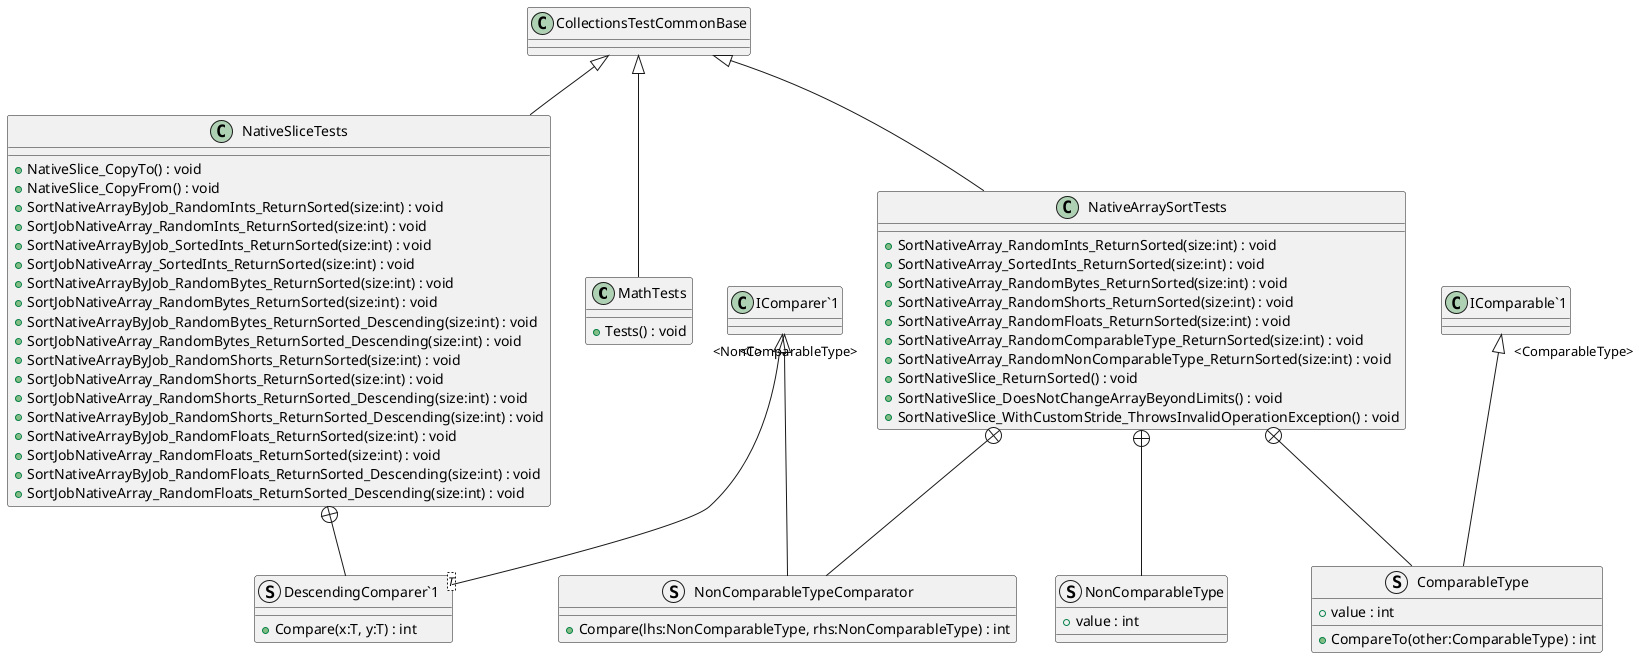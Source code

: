 @startuml
class MathTests {
    + Tests() : void
}
class NativeArraySortTests {
    + SortNativeArray_RandomInts_ReturnSorted(size:int) : void
    + SortNativeArray_SortedInts_ReturnSorted(size:int) : void
    + SortNativeArray_RandomBytes_ReturnSorted(size:int) : void
    + SortNativeArray_RandomShorts_ReturnSorted(size:int) : void
    + SortNativeArray_RandomFloats_ReturnSorted(size:int) : void
    + SortNativeArray_RandomComparableType_ReturnSorted(size:int) : void
    + SortNativeArray_RandomNonComparableType_ReturnSorted(size:int) : void
    + SortNativeSlice_ReturnSorted() : void
    + SortNativeSlice_DoesNotChangeArrayBeyondLimits() : void
    + SortNativeSlice_WithCustomStride_ThrowsInvalidOperationException() : void
}
class NativeSliceTests {
    + NativeSlice_CopyTo() : void
    + NativeSlice_CopyFrom() : void
    + SortNativeArrayByJob_RandomInts_ReturnSorted(size:int) : void
    + SortJobNativeArray_RandomInts_ReturnSorted(size:int) : void
    + SortNativeArrayByJob_SortedInts_ReturnSorted(size:int) : void
    + SortJobNativeArray_SortedInts_ReturnSorted(size:int) : void
    + SortNativeArrayByJob_RandomBytes_ReturnSorted(size:int) : void
    + SortJobNativeArray_RandomBytes_ReturnSorted(size:int) : void
    + SortNativeArrayByJob_RandomBytes_ReturnSorted_Descending(size:int) : void
    + SortJobNativeArray_RandomBytes_ReturnSorted_Descending(size:int) : void
    + SortNativeArrayByJob_RandomShorts_ReturnSorted(size:int) : void
    + SortJobNativeArray_RandomShorts_ReturnSorted(size:int) : void
    + SortJobNativeArray_RandomShorts_ReturnSorted_Descending(size:int) : void
    + SortNativeArrayByJob_RandomShorts_ReturnSorted_Descending(size:int) : void
    + SortNativeArrayByJob_RandomFloats_ReturnSorted(size:int) : void
    + SortJobNativeArray_RandomFloats_ReturnSorted(size:int) : void
    + SortNativeArrayByJob_RandomFloats_ReturnSorted_Descending(size:int) : void
    + SortJobNativeArray_RandomFloats_ReturnSorted_Descending(size:int) : void
}
struct ComparableType {
    + value : int
    + CompareTo(other:ComparableType) : int
}
struct NonComparableType {
    + value : int
}
struct NonComparableTypeComparator {
    + Compare(lhs:NonComparableType, rhs:NonComparableType) : int
}
struct "DescendingComparer`1"<T> {
    + Compare(x:T, y:T) : int
}
CollectionsTestCommonBase <|-- MathTests
CollectionsTestCommonBase <|-- NativeArraySortTests
CollectionsTestCommonBase <|-- NativeSliceTests
NativeArraySortTests +-- ComparableType
"IComparable`1" "<ComparableType>" <|-- ComparableType
NativeArraySortTests +-- NonComparableType
NativeArraySortTests +-- NonComparableTypeComparator
"IComparer`1" "<NonComparableType>" <|-- NonComparableTypeComparator
NativeSliceTests +-- "DescendingComparer`1"
"IComparer`1" "<T>" <|-- "DescendingComparer`1"
@enduml
